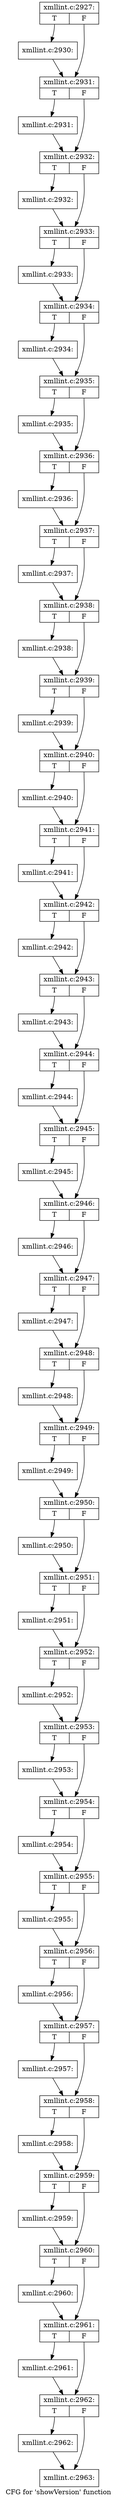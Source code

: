 digraph "CFG for 'showVersion' function" {
	label="CFG for 'showVersion' function";

	Node0x556d1b506400 [shape=record,label="{xmllint.c:2927:|{<s0>T|<s1>F}}"];
	Node0x556d1b506400:s0 -> Node0x556d1b5a60f0;
	Node0x556d1b506400:s1 -> Node0x556d1b5a6140;
	Node0x556d1b5a60f0 [shape=record,label="{xmllint.c:2930:}"];
	Node0x556d1b5a60f0 -> Node0x556d1b5a6140;
	Node0x556d1b5a6140 [shape=record,label="{xmllint.c:2931:|{<s0>T|<s1>F}}"];
	Node0x556d1b5a6140:s0 -> Node0x556d1b5a7230;
	Node0x556d1b5a6140:s1 -> Node0x556d1b5a7280;
	Node0x556d1b5a7230 [shape=record,label="{xmllint.c:2931:}"];
	Node0x556d1b5a7230 -> Node0x556d1b5a7280;
	Node0x556d1b5a7280 [shape=record,label="{xmllint.c:2932:|{<s0>T|<s1>F}}"];
	Node0x556d1b5a7280:s0 -> Node0x556d1b5a7890;
	Node0x556d1b5a7280:s1 -> Node0x556d1b5a78e0;
	Node0x556d1b5a7890 [shape=record,label="{xmllint.c:2932:}"];
	Node0x556d1b5a7890 -> Node0x556d1b5a78e0;
	Node0x556d1b5a78e0 [shape=record,label="{xmllint.c:2933:|{<s0>T|<s1>F}}"];
	Node0x556d1b5a78e0:s0 -> Node0x556d1b5a7f60;
	Node0x556d1b5a78e0:s1 -> Node0x556d1b5a7fb0;
	Node0x556d1b5a7f60 [shape=record,label="{xmllint.c:2933:}"];
	Node0x556d1b5a7f60 -> Node0x556d1b5a7fb0;
	Node0x556d1b5a7fb0 [shape=record,label="{xmllint.c:2934:|{<s0>T|<s1>F}}"];
	Node0x556d1b5a7fb0:s0 -> Node0x556d1b5a85c0;
	Node0x556d1b5a7fb0:s1 -> Node0x556d1b5a8610;
	Node0x556d1b5a85c0 [shape=record,label="{xmllint.c:2934:}"];
	Node0x556d1b5a85c0 -> Node0x556d1b5a8610;
	Node0x556d1b5a8610 [shape=record,label="{xmllint.c:2935:|{<s0>T|<s1>F}}"];
	Node0x556d1b5a8610:s0 -> Node0x556d1b5a8cf0;
	Node0x556d1b5a8610:s1 -> Node0x556d1b5a8d40;
	Node0x556d1b5a8cf0 [shape=record,label="{xmllint.c:2935:}"];
	Node0x556d1b5a8cf0 -> Node0x556d1b5a8d40;
	Node0x556d1b5a8d40 [shape=record,label="{xmllint.c:2936:|{<s0>T|<s1>F}}"];
	Node0x556d1b5a8d40:s0 -> Node0x556d1b5a9460;
	Node0x556d1b5a8d40:s1 -> Node0x556d1b5a94b0;
	Node0x556d1b5a9460 [shape=record,label="{xmllint.c:2936:}"];
	Node0x556d1b5a9460 -> Node0x556d1b5a94b0;
	Node0x556d1b5a94b0 [shape=record,label="{xmllint.c:2937:|{<s0>T|<s1>F}}"];
	Node0x556d1b5a94b0:s0 -> Node0x556d1b5a9b90;
	Node0x556d1b5a94b0:s1 -> Node0x556d1b5a9be0;
	Node0x556d1b5a9b90 [shape=record,label="{xmllint.c:2937:}"];
	Node0x556d1b5a9b90 -> Node0x556d1b5a9be0;
	Node0x556d1b5a9be0 [shape=record,label="{xmllint.c:2938:|{<s0>T|<s1>F}}"];
	Node0x556d1b5a9be0:s0 -> Node0x556d1b5aa290;
	Node0x556d1b5a9be0:s1 -> Node0x556d1b5aa2e0;
	Node0x556d1b5aa290 [shape=record,label="{xmllint.c:2938:}"];
	Node0x556d1b5aa290 -> Node0x556d1b5aa2e0;
	Node0x556d1b5aa2e0 [shape=record,label="{xmllint.c:2939:|{<s0>T|<s1>F}}"];
	Node0x556d1b5aa2e0:s0 -> Node0x556d1b5aa990;
	Node0x556d1b5aa2e0:s1 -> Node0x556d1b5aa9e0;
	Node0x556d1b5aa990 [shape=record,label="{xmllint.c:2939:}"];
	Node0x556d1b5aa990 -> Node0x556d1b5aa9e0;
	Node0x556d1b5aa9e0 [shape=record,label="{xmllint.c:2940:|{<s0>T|<s1>F}}"];
	Node0x556d1b5aa9e0:s0 -> Node0x556d1b5ab090;
	Node0x556d1b5aa9e0:s1 -> Node0x556d1b5ab0e0;
	Node0x556d1b5ab090 [shape=record,label="{xmllint.c:2940:}"];
	Node0x556d1b5ab090 -> Node0x556d1b5ab0e0;
	Node0x556d1b5ab0e0 [shape=record,label="{xmllint.c:2941:|{<s0>T|<s1>F}}"];
	Node0x556d1b5ab0e0:s0 -> Node0x556d1b5ab800;
	Node0x556d1b5ab0e0:s1 -> Node0x556d1b5ab850;
	Node0x556d1b5ab800 [shape=record,label="{xmllint.c:2941:}"];
	Node0x556d1b5ab800 -> Node0x556d1b5ab850;
	Node0x556d1b5ab850 [shape=record,label="{xmllint.c:2942:|{<s0>T|<s1>F}}"];
	Node0x556d1b5ab850:s0 -> Node0x556d1b5abf40;
	Node0x556d1b5ab850:s1 -> Node0x556d1b5abf90;
	Node0x556d1b5abf40 [shape=record,label="{xmllint.c:2942:}"];
	Node0x556d1b5abf40 -> Node0x556d1b5abf90;
	Node0x556d1b5abf90 [shape=record,label="{xmllint.c:2943:|{<s0>T|<s1>F}}"];
	Node0x556d1b5abf90:s0 -> Node0x556d1b5ac6b0;
	Node0x556d1b5abf90:s1 -> Node0x556d1b5ac700;
	Node0x556d1b5ac6b0 [shape=record,label="{xmllint.c:2943:}"];
	Node0x556d1b5ac6b0 -> Node0x556d1b5ac700;
	Node0x556d1b5ac700 [shape=record,label="{xmllint.c:2944:|{<s0>T|<s1>F}}"];
	Node0x556d1b5ac700:s0 -> Node0x556d1b5acdb0;
	Node0x556d1b5ac700:s1 -> Node0x556d1b5ace00;
	Node0x556d1b5acdb0 [shape=record,label="{xmllint.c:2944:}"];
	Node0x556d1b5acdb0 -> Node0x556d1b5ace00;
	Node0x556d1b5ace00 [shape=record,label="{xmllint.c:2945:|{<s0>T|<s1>F}}"];
	Node0x556d1b5ace00:s0 -> Node0x556d1b5ad520;
	Node0x556d1b5ace00:s1 -> Node0x556d1b5ad570;
	Node0x556d1b5ad520 [shape=record,label="{xmllint.c:2945:}"];
	Node0x556d1b5ad520 -> Node0x556d1b5ad570;
	Node0x556d1b5ad570 [shape=record,label="{xmllint.c:2946:|{<s0>T|<s1>F}}"];
	Node0x556d1b5ad570:s0 -> Node0x556d1b5adc20;
	Node0x556d1b5ad570:s1 -> Node0x556d1b5adc70;
	Node0x556d1b5adc20 [shape=record,label="{xmllint.c:2946:}"];
	Node0x556d1b5adc20 -> Node0x556d1b5adc70;
	Node0x556d1b5adc70 [shape=record,label="{xmllint.c:2947:|{<s0>T|<s1>F}}"];
	Node0x556d1b5adc70:s0 -> Node0x556d1b5ae390;
	Node0x556d1b5adc70:s1 -> Node0x556d1b5ae3e0;
	Node0x556d1b5ae390 [shape=record,label="{xmllint.c:2947:}"];
	Node0x556d1b5ae390 -> Node0x556d1b5ae3e0;
	Node0x556d1b5ae3e0 [shape=record,label="{xmllint.c:2948:|{<s0>T|<s1>F}}"];
	Node0x556d1b5ae3e0:s0 -> Node0x556d1b5aeb00;
	Node0x556d1b5ae3e0:s1 -> Node0x556d1b5aeb50;
	Node0x556d1b5aeb00 [shape=record,label="{xmllint.c:2948:}"];
	Node0x556d1b5aeb00 -> Node0x556d1b5aeb50;
	Node0x556d1b5aeb50 [shape=record,label="{xmllint.c:2949:|{<s0>T|<s1>F}}"];
	Node0x556d1b5aeb50:s0 -> Node0x556d1b5af240;
	Node0x556d1b5aeb50:s1 -> Node0x556d1b5af290;
	Node0x556d1b5af240 [shape=record,label="{xmllint.c:2949:}"];
	Node0x556d1b5af240 -> Node0x556d1b5af290;
	Node0x556d1b5af290 [shape=record,label="{xmllint.c:2950:|{<s0>T|<s1>F}}"];
	Node0x556d1b5af290:s0 -> Node0x556d1b5af980;
	Node0x556d1b5af290:s1 -> Node0x556d1b5af9d0;
	Node0x556d1b5af980 [shape=record,label="{xmllint.c:2950:}"];
	Node0x556d1b5af980 -> Node0x556d1b5af9d0;
	Node0x556d1b5af9d0 [shape=record,label="{xmllint.c:2951:|{<s0>T|<s1>F}}"];
	Node0x556d1b5af9d0:s0 -> Node0x556d1b5b00f0;
	Node0x556d1b5af9d0:s1 -> Node0x556d1b5b0140;
	Node0x556d1b5b00f0 [shape=record,label="{xmllint.c:2951:}"];
	Node0x556d1b5b00f0 -> Node0x556d1b5b0140;
	Node0x556d1b5b0140 [shape=record,label="{xmllint.c:2952:|{<s0>T|<s1>F}}"];
	Node0x556d1b5b0140:s0 -> Node0x556d1b5a5a60;
	Node0x556d1b5b0140:s1 -> Node0x556d1b3f4f10;
	Node0x556d1b5a5a60 [shape=record,label="{xmllint.c:2952:}"];
	Node0x556d1b5a5a60 -> Node0x556d1b3f4f10;
	Node0x556d1b3f4f10 [shape=record,label="{xmllint.c:2953:|{<s0>T|<s1>F}}"];
	Node0x556d1b3f4f10:s0 -> Node0x556d1b5b12e0;
	Node0x556d1b3f4f10:s1 -> Node0x556d1b5b1330;
	Node0x556d1b5b12e0 [shape=record,label="{xmllint.c:2953:}"];
	Node0x556d1b5b12e0 -> Node0x556d1b5b1330;
	Node0x556d1b5b1330 [shape=record,label="{xmllint.c:2954:|{<s0>T|<s1>F}}"];
	Node0x556d1b5b1330:s0 -> Node0x556d1b5b1a50;
	Node0x556d1b5b1330:s1 -> Node0x556d1b5b1aa0;
	Node0x556d1b5b1a50 [shape=record,label="{xmllint.c:2954:}"];
	Node0x556d1b5b1a50 -> Node0x556d1b5b1aa0;
	Node0x556d1b5b1aa0 [shape=record,label="{xmllint.c:2955:|{<s0>T|<s1>F}}"];
	Node0x556d1b5b1aa0:s0 -> Node0x556d1b5b2190;
	Node0x556d1b5b1aa0:s1 -> Node0x556d1b5b21e0;
	Node0x556d1b5b2190 [shape=record,label="{xmllint.c:2955:}"];
	Node0x556d1b5b2190 -> Node0x556d1b5b21e0;
	Node0x556d1b5b21e0 [shape=record,label="{xmllint.c:2956:|{<s0>T|<s1>F}}"];
	Node0x556d1b5b21e0:s0 -> Node0x556d1b5b2900;
	Node0x556d1b5b21e0:s1 -> Node0x556d1b5b2950;
	Node0x556d1b5b2900 [shape=record,label="{xmllint.c:2956:}"];
	Node0x556d1b5b2900 -> Node0x556d1b5b2950;
	Node0x556d1b5b2950 [shape=record,label="{xmllint.c:2957:|{<s0>T|<s1>F}}"];
	Node0x556d1b5b2950:s0 -> Node0x556d1b5b3070;
	Node0x556d1b5b2950:s1 -> Node0x556d1b5b30c0;
	Node0x556d1b5b3070 [shape=record,label="{xmllint.c:2957:}"];
	Node0x556d1b5b3070 -> Node0x556d1b5b30c0;
	Node0x556d1b5b30c0 [shape=record,label="{xmllint.c:2958:|{<s0>T|<s1>F}}"];
	Node0x556d1b5b30c0:s0 -> Node0x556d1b5b37e0;
	Node0x556d1b5b30c0:s1 -> Node0x556d1b5b3830;
	Node0x556d1b5b37e0 [shape=record,label="{xmllint.c:2958:}"];
	Node0x556d1b5b37e0 -> Node0x556d1b5b3830;
	Node0x556d1b5b3830 [shape=record,label="{xmllint.c:2959:|{<s0>T|<s1>F}}"];
	Node0x556d1b5b3830:s0 -> Node0x556d1b5b3f20;
	Node0x556d1b5b3830:s1 -> Node0x556d1b5b3f70;
	Node0x556d1b5b3f20 [shape=record,label="{xmllint.c:2959:}"];
	Node0x556d1b5b3f20 -> Node0x556d1b5b3f70;
	Node0x556d1b5b3f70 [shape=record,label="{xmllint.c:2960:|{<s0>T|<s1>F}}"];
	Node0x556d1b5b3f70:s0 -> Node0x556d1b5b4690;
	Node0x556d1b5b3f70:s1 -> Node0x556d1b5b46e0;
	Node0x556d1b5b4690 [shape=record,label="{xmllint.c:2960:}"];
	Node0x556d1b5b4690 -> Node0x556d1b5b46e0;
	Node0x556d1b5b46e0 [shape=record,label="{xmllint.c:2961:|{<s0>T|<s1>F}}"];
	Node0x556d1b5b46e0:s0 -> Node0x556d1b5b4dc0;
	Node0x556d1b5b46e0:s1 -> Node0x556d1b5b4e10;
	Node0x556d1b5b4dc0 [shape=record,label="{xmllint.c:2961:}"];
	Node0x556d1b5b4dc0 -> Node0x556d1b5b4e10;
	Node0x556d1b5b4e10 [shape=record,label="{xmllint.c:2962:|{<s0>T|<s1>F}}"];
	Node0x556d1b5b4e10:s0 -> Node0x556d1b5b5500;
	Node0x556d1b5b4e10:s1 -> Node0x556d1b5b5550;
	Node0x556d1b5b5500 [shape=record,label="{xmllint.c:2962:}"];
	Node0x556d1b5b5500 -> Node0x556d1b5b5550;
	Node0x556d1b5b5550 [shape=record,label="{xmllint.c:2963:}"];
}
